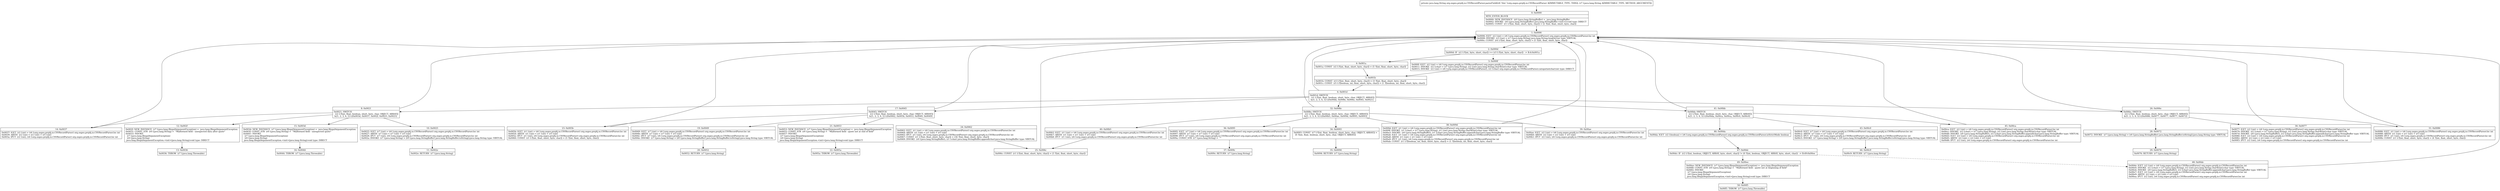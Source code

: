 digraph "CFG fororg.osgeo.proj4j.io.CSVRecordParser.parseField(Ljava\/lang\/String;)Ljava\/lang\/String;" {
Node_0 [shape=record,label="{0\:\ 0x0000|MTH_ENTER_BLOCK\l|0x0000: NEW_INSTANCE  (r0 I:java.lang.StringBuffer) =  java.lang.StringBuffer \l0x0002: INVOKE  (r0 I:java.lang.StringBuffer) java.lang.StringBuffer.\<init\>():void type: DIRECT \l0x0005: CONST  (r1 I:?[int, float, short, byte, char]) = (2 ?[int, float, short, byte, char]) \l}"];
Node_1 [shape=record,label="{1\:\ 0x0006|0x0006: IGET  (r2 I:int) = (r6 I:org.osgeo.proj4j.io.CSVRecordParser) org.osgeo.proj4j.io.CSVRecordParser.loc int \l0x0008: INVOKE  (r3 I:int) = (r7 I:java.lang.String) java.lang.String.length():int type: VIRTUAL \l0x000c: CONST  (r4 I:?[int, float, short, byte, char]) = (5 ?[int, float, short, byte, char]) \l}"];
Node_2 [shape=record,label="{2\:\ 0x000d|0x000d: IF  (r2 I:?[int, byte, short, char]) \>= (r3 I:?[int, byte, short, char])  \-\> B:4:0x001a \l}"];
Node_3 [shape=record,label="{3\:\ 0x000f|0x000f: IGET  (r2 I:int) = (r6 I:org.osgeo.proj4j.io.CSVRecordParser) org.osgeo.proj4j.io.CSVRecordParser.loc int \l0x0011: INVOKE  (r2 I:char) = (r7 I:java.lang.String), (r2 I:int) java.lang.String.charAt(int):char type: VIRTUAL \l0x0015: INVOKE  (r2 I:int) = (r6 I:org.osgeo.proj4j.io.CSVRecordParser), (r2 I:char) org.osgeo.proj4j.io.CSVRecordParser.categorize(char):int type: DIRECT \l}"];
Node_4 [shape=record,label="{4\:\ 0x001a|0x001a: CONST  (r2 I:?[int, float, short, byte, char]) = (5 ?[int, float, short, byte, char]) \l}"];
Node_5 [shape=record,label="{5\:\ 0x001b|0x001b: CONST  (r3 I:?[int, float, short, byte, char]) = (3 ?[int, float, short, byte, char]) \l0x001c: CONST  (r5 I:?[boolean, int, float, short, byte, char]) = (1 ?[boolean, int, float, short, byte, char]) \l}"];
Node_6 [shape=record,label="{6\:\ 0x001d|0x001d: SWITCH  \l  (r1 I:?[int, float, boolean, short, byte, char, OBJECT, ARRAY])\l k:[1, 2, 3, 4, 5] t:[0x00bb, 0x008e, 0x006e, 0x0045, 0x0021] \l}"];
Node_8 [shape=record,label="{8\:\ 0x0021|0x0021: SWITCH  \l  (r2 I:?[int, float, boolean, short, byte, char, OBJECT, ARRAY])\l k:[1, 2, 3, 4, 5] t:[0x003d, 0x0037, 0x002f, 0x0025, 0x0025] \l}"];
Node_10 [shape=record,label="{10\:\ 0x0025|0x0025: IGET  (r7 I:int) = (r6 I:org.osgeo.proj4j.io.CSVRecordParser) org.osgeo.proj4j.io.CSVRecordParser.loc int \l0x0027: ARITH  (r7 I:int) = (r7 I:int) + (r5 I:int) \l0x0028: IPUT  (r7 I:int), (r6 I:org.osgeo.proj4j.io.CSVRecordParser) org.osgeo.proj4j.io.CSVRecordParser.loc int \l0x002a: INVOKE  (r7 I:java.lang.String) = (r0 I:java.lang.StringBuffer) java.lang.StringBuffer.toString():java.lang.String type: VIRTUAL \l}"];
Node_11 [shape=record,label="{11\:\ 0x002e|0x002e: RETURN  (r7 I:java.lang.String) \l}"];
Node_12 [shape=record,label="{12\:\ 0x002f|0x002f: NEW_INSTANCE  (r7 I:java.lang.IllegalArgumentException) =  java.lang.IllegalArgumentException \l0x0031: CONST_STR  (r0 I:java.lang.String) =  \"Malformed field \- unexpected data after quote\" \l0x0033: INVOKE  \l  (r7 I:java.lang.IllegalArgumentException)\l  (r0 I:java.lang.String)\l java.lang.IllegalArgumentException.\<init\>(java.lang.String):void type: DIRECT \l}"];
Node_13 [shape=record,label="{13\:\ 0x0036|0x0036: THROW  (r7 I:java.lang.Throwable) \l}"];
Node_14 [shape=record,label="{14\:\ 0x0037|0x0037: IGET  (r2 I:int) = (r6 I:org.osgeo.proj4j.io.CSVRecordParser) org.osgeo.proj4j.io.CSVRecordParser.loc int \l0x0039: ARITH  (r2 I:int) = (r2 I:int) + (r5 I:int) \l0x003a: IPUT  (r2 I:int), (r6 I:org.osgeo.proj4j.io.CSVRecordParser) org.osgeo.proj4j.io.CSVRecordParser.loc int \l}"];
Node_15 [shape=record,label="{15\:\ 0x003d|0x003d: NEW_INSTANCE  (r7 I:java.lang.IllegalArgumentException) =  java.lang.IllegalArgumentException \l0x003f: CONST_STR  (r0 I:java.lang.String) =  \"Malformed field \- unexpected quote\" \l0x0041: INVOKE  \l  (r7 I:java.lang.IllegalArgumentException)\l  (r0 I:java.lang.String)\l java.lang.IllegalArgumentException.\<init\>(java.lang.String):void type: DIRECT \l}"];
Node_16 [shape=record,label="{16\:\ 0x0044|0x0044: THROW  (r7 I:java.lang.Throwable) \l}"];
Node_17 [shape=record,label="{17\:\ 0x0045|0x0045: SWITCH  \l  (r2 I:?[int, float, boolean, short, byte, char, OBJECT, ARRAY])\l k:[1, 2, 3, 4, 5] t:[0x0062, 0x005b, 0x0053, 0x0049, 0x0049] \l}"];
Node_19 [shape=record,label="{19\:\ 0x0049|0x0049: IGET  (r7 I:int) = (r6 I:org.osgeo.proj4j.io.CSVRecordParser) org.osgeo.proj4j.io.CSVRecordParser.loc int \l0x004b: ARITH  (r7 I:int) = (r7 I:int) + (r5 I:int) \l0x004c: IPUT  (r7 I:int), (r6 I:org.osgeo.proj4j.io.CSVRecordParser) org.osgeo.proj4j.io.CSVRecordParser.loc int \l0x004e: INVOKE  (r7 I:java.lang.String) = (r0 I:java.lang.StringBuffer) java.lang.StringBuffer.toString():java.lang.String type: VIRTUAL \l}"];
Node_20 [shape=record,label="{20\:\ 0x0052|0x0052: RETURN  (r7 I:java.lang.String) \l}"];
Node_21 [shape=record,label="{21\:\ 0x0053|0x0053: NEW_INSTANCE  (r7 I:java.lang.IllegalArgumentException) =  java.lang.IllegalArgumentException \l0x0055: CONST_STR  (r0 I:java.lang.String) =  \"Malformed field \- quote not at end of field\" \l0x0057: INVOKE  \l  (r7 I:java.lang.IllegalArgumentException)\l  (r0 I:java.lang.String)\l java.lang.IllegalArgumentException.\<init\>(java.lang.String):void type: DIRECT \l}"];
Node_22 [shape=record,label="{22\:\ 0x005a|0x005a: THROW  (r7 I:java.lang.Throwable) \l}"];
Node_23 [shape=record,label="{23\:\ 0x005b|0x005b: IGET  (r1 I:int) = (r6 I:org.osgeo.proj4j.io.CSVRecordParser) org.osgeo.proj4j.io.CSVRecordParser.loc int \l0x005d: ARITH  (r1 I:int) = (r1 I:int) + (r5 I:int) \l0x005e: IPUT  (r1 I:int), (r6 I:org.osgeo.proj4j.io.CSVRecordParser) org.osgeo.proj4j.io.CSVRecordParser.loc int \l0x0060: CONST  (r1 I:?[int, float, short, byte, char]) = (5 ?[int, float, short, byte, char]) \l}"];
Node_24 [shape=record,label="{24\:\ 0x0062|0x0062: IGET  (r1 I:int) = (r6 I:org.osgeo.proj4j.io.CSVRecordParser) org.osgeo.proj4j.io.CSVRecordParser.loc int \l0x0064: ARITH  (r1 I:int) = (r1 I:int) + (r5 I:int) \l0x0065: IPUT  (r1 I:int), (r6 I:org.osgeo.proj4j.io.CSVRecordParser) org.osgeo.proj4j.io.CSVRecordParser.loc int \l0x0067: CONST  (r1 I:?[int, float, short, byte, char]) = (34 ?[int, float, short, byte, char]) \l0x0069: INVOKE  (r0 I:java.lang.StringBuffer), (r1 I:char) java.lang.StringBuffer.append(char):java.lang.StringBuffer type: VIRTUAL \l}"];
Node_25 [shape=record,label="{25\:\ 0x006c|0x006c: CONST  (r1 I:?[int, float, short, byte, char]) = (3 ?[int, float, short, byte, char]) \l}"];
Node_26 [shape=record,label="{26\:\ 0x006e|0x006e: SWITCH  \l  (r2 I:?[int, float, boolean, short, byte, char, OBJECT, ARRAY])\l k:[1, 2, 3, 4, 5] t:[0x0086, 0x0077, 0x0077, 0x0077, 0x0072] \l}"];
Node_28 [shape=record,label="{28\:\ 0x0072|0x0072: INVOKE  (r7 I:java.lang.String) = (r0 I:java.lang.StringBuffer) java.lang.StringBuffer.toString():java.lang.String type: VIRTUAL \l}"];
Node_29 [shape=record,label="{29\:\ 0x0076|0x0076: RETURN  (r7 I:java.lang.String) \l}"];
Node_30 [shape=record,label="{30\:\ 0x0077|0x0077: IGET  (r2 I:int) = (r6 I:org.osgeo.proj4j.io.CSVRecordParser) org.osgeo.proj4j.io.CSVRecordParser.loc int \l0x0079: INVOKE  (r2 I:char) = (r7 I:java.lang.String), (r2 I:int) java.lang.String.charAt(int):char type: VIRTUAL \l0x007d: INVOKE  (r0 I:java.lang.StringBuffer), (r2 I:char) java.lang.StringBuffer.append(char):java.lang.StringBuffer type: VIRTUAL \l0x0080: IGET  (r2 I:int) = (r6 I:org.osgeo.proj4j.io.CSVRecordParser) org.osgeo.proj4j.io.CSVRecordParser.loc int \l0x0082: ARITH  (r2 I:int) = (r2 I:int) + (r5 I:int) \l0x0083: IPUT  (r2 I:int), (r6 I:org.osgeo.proj4j.io.CSVRecordParser) org.osgeo.proj4j.io.CSVRecordParser.loc int \l}"];
Node_31 [shape=record,label="{31\:\ 0x0086|0x0086: IGET  (r1 I:int) = (r6 I:org.osgeo.proj4j.io.CSVRecordParser) org.osgeo.proj4j.io.CSVRecordParser.loc int \l0x0088: ARITH  (r1 I:int) = (r1 I:int) + (r5 I:int) \l0x0089: IPUT  (r1 I:int), (r6 I:org.osgeo.proj4j.io.CSVRecordParser) org.osgeo.proj4j.io.CSVRecordParser.loc int \l0x008b: CONST  (r1 I:?[int, float, short, byte, char]) = (4 ?[int, float, short, byte, char]) \l}"];
Node_32 [shape=record,label="{32\:\ 0x008e|0x008e: SWITCH  \l  (r2 I:?[int, float, boolean, short, byte, char, OBJECT, ARRAY])\l k:[1, 2, 3, 4, 5] t:[0x00b5, 0x00ae, 0x009d, 0x0095, 0x0093] \l}"];
Node_34 [shape=record,label="{34\:\ 0x0093|0x0093: CONST  (r7 I:?[int, float, boolean, short, byte, char, OBJECT, ARRAY]) = \l  (0 ?[int, float, boolean, short, byte, char, OBJECT, ARRAY])\l \l}"];
Node_35 [shape=record,label="{35\:\ 0x0094|0x0094: RETURN  (r7 I:java.lang.String) \l}"];
Node_36 [shape=record,label="{36\:\ 0x0095|0x0095: IGET  (r7 I:int) = (r6 I:org.osgeo.proj4j.io.CSVRecordParser) org.osgeo.proj4j.io.CSVRecordParser.loc int \l0x0097: ARITH  (r7 I:int) = (r7 I:int) + (r5 I:int) \l0x0098: IPUT  (r7 I:int), (r6 I:org.osgeo.proj4j.io.CSVRecordParser) org.osgeo.proj4j.io.CSVRecordParser.loc int \l0x009a: CONST_STR  (r7 I:java.lang.String) =  \"\" \l}"];
Node_37 [shape=record,label="{37\:\ 0x009c|0x009c: RETURN  (r7 I:java.lang.String) \l}"];
Node_38 [shape=record,label="{38\:\ 0x009d|0x009d: IGET  (r1 I:int) = (r6 I:org.osgeo.proj4j.io.CSVRecordParser) org.osgeo.proj4j.io.CSVRecordParser.loc int \l0x009f: INVOKE  (r1 I:char) = (r7 I:java.lang.String), (r1 I:int) java.lang.String.charAt(int):char type: VIRTUAL \l0x00a3: INVOKE  (r0 I:java.lang.StringBuffer), (r1 I:char) java.lang.StringBuffer.append(char):java.lang.StringBuffer type: VIRTUAL \l0x00a6: IGET  (r1 I:int) = (r6 I:org.osgeo.proj4j.io.CSVRecordParser) org.osgeo.proj4j.io.CSVRecordParser.loc int \l0x00a8: ARITH  (r1 I:int) = (r1 I:int) + (r5 I:int) \l0x00a9: IPUT  (r1 I:int), (r6 I:org.osgeo.proj4j.io.CSVRecordParser) org.osgeo.proj4j.io.CSVRecordParser.loc int \l0x00ab: CONST  (r1 I:?[boolean, int, float, short, byte, char]) = (1 ?[boolean, int, float, short, byte, char]) \l}"];
Node_39 [shape=record,label="{39\:\ 0x00ae|0x00ae: IGET  (r2 I:int) = (r6 I:org.osgeo.proj4j.io.CSVRecordParser) org.osgeo.proj4j.io.CSVRecordParser.loc int \l0x00b0: ARITH  (r2 I:int) = (r2 I:int) + (r5 I:int) \l0x00b1: IPUT  (r2 I:int), (r6 I:org.osgeo.proj4j.io.CSVRecordParser) org.osgeo.proj4j.io.CSVRecordParser.loc int \l}"];
Node_40 [shape=record,label="{40\:\ 0x00b5|0x00b5: IGET  (r1 I:int) = (r6 I:org.osgeo.proj4j.io.CSVRecordParser) org.osgeo.proj4j.io.CSVRecordParser.loc int \l0x00b7: ARITH  (r1 I:int) = (r1 I:int) + (r5 I:int) \l0x00b8: IPUT  (r1 I:int), (r6 I:org.osgeo.proj4j.io.CSVRecordParser) org.osgeo.proj4j.io.CSVRecordParser.loc int \l}"];
Node_41 [shape=record,label="{41\:\ 0x00bb|0x00bb: SWITCH  \l  (r2 I:?[int, float, boolean, short, byte, char, OBJECT, ARRAY])\l k:[1, 2, 3, 4, 5] t:[0x00da, 0x00ca, 0x00ca, 0x00c0, 0x00c0] \l}"];
Node_43 [shape=record,label="{43\:\ 0x00c0|0x00c0: IGET  (r7 I:int) = (r6 I:org.osgeo.proj4j.io.CSVRecordParser) org.osgeo.proj4j.io.CSVRecordParser.loc int \l0x00c2: ARITH  (r7 I:int) = (r7 I:int) + (r5 I:int) \l0x00c3: IPUT  (r7 I:int), (r6 I:org.osgeo.proj4j.io.CSVRecordParser) org.osgeo.proj4j.io.CSVRecordParser.loc int \l0x00c5: INVOKE  (r7 I:java.lang.String) = (r0 I:java.lang.StringBuffer) java.lang.StringBuffer.toString():java.lang.String type: VIRTUAL \l}"];
Node_44 [shape=record,label="{44\:\ 0x00c9|0x00c9: RETURN  (r7 I:java.lang.String) \l}"];
Node_45 [shape=record,label="{45\:\ 0x00ca|0x00ca: IGET  (r2 I:int) = (r6 I:org.osgeo.proj4j.io.CSVRecordParser) org.osgeo.proj4j.io.CSVRecordParser.loc int \l0x00cc: INVOKE  (r2 I:char) = (r7 I:java.lang.String), (r2 I:int) java.lang.String.charAt(int):char type: VIRTUAL \l0x00d0: INVOKE  (r0 I:java.lang.StringBuffer), (r2 I:char) java.lang.StringBuffer.append(char):java.lang.StringBuffer type: VIRTUAL \l0x00d3: IGET  (r2 I:int) = (r6 I:org.osgeo.proj4j.io.CSVRecordParser) org.osgeo.proj4j.io.CSVRecordParser.loc int \l0x00d5: ARITH  (r2 I:int) = (r2 I:int) + (r5 I:int) \l0x00d6: IPUT  (r2 I:int), (r6 I:org.osgeo.proj4j.io.CSVRecordParser) org.osgeo.proj4j.io.CSVRecordParser.loc int \l}"];
Node_46 [shape=record,label="{46\:\ 0x00da|0x00da: IGET  (r2 I:boolean) = (r6 I:org.osgeo.proj4j.io.CSVRecordParser) org.osgeo.proj4j.io.CSVRecordParser.isStrictMode boolean \l}"];
Node_47 [shape=record,label="{47\:\ 0x00dc|0x00dc: IF  (r2 I:?[int, boolean, OBJECT, ARRAY, byte, short, char]) != (0 ?[int, boolean, OBJECT, ARRAY, byte, short, char])  \-\> B:49:0x00ee \l}"];
Node_48 [shape=record,label="{48\:\ 0x00de|0x00de: IGET  (r2 I:int) = (r6 I:org.osgeo.proj4j.io.CSVRecordParser) org.osgeo.proj4j.io.CSVRecordParser.loc int \l0x00e0: INVOKE  (r2 I:char) = (r7 I:java.lang.String), (r2 I:int) java.lang.String.charAt(int):char type: VIRTUAL \l0x00e4: INVOKE  (r0 I:java.lang.StringBuffer), (r2 I:char) java.lang.StringBuffer.append(char):java.lang.StringBuffer type: VIRTUAL \l0x00e7: IGET  (r2 I:int) = (r6 I:org.osgeo.proj4j.io.CSVRecordParser) org.osgeo.proj4j.io.CSVRecordParser.loc int \l0x00e9: ARITH  (r2 I:int) = (r2 I:int) + (r5 I:int) \l0x00ea: IPUT  (r2 I:int), (r6 I:org.osgeo.proj4j.io.CSVRecordParser) org.osgeo.proj4j.io.CSVRecordParser.loc int \l}"];
Node_49 [shape=record,label="{49\:\ 0x00ee|0x00ee: NEW_INSTANCE  (r7 I:java.lang.IllegalArgumentException) =  java.lang.IllegalArgumentException \l0x00f0: CONST_STR  (r0 I:java.lang.String) =  \"Malformed field \- quote not at beginning of field\" \l0x00f2: INVOKE  \l  (r7 I:java.lang.IllegalArgumentException)\l  (r0 I:java.lang.String)\l java.lang.IllegalArgumentException.\<init\>(java.lang.String):void type: DIRECT \l}"];
Node_50 [shape=record,label="{50\:\ 0x00f5|0x00f5: THROW  (r7 I:java.lang.Throwable) \l}"];
MethodNode[shape=record,label="{private java.lang.String org.osgeo.proj4j.io.CSVRecordParser.parseField((r6 'this' I:org.osgeo.proj4j.io.CSVRecordParser A[IMMUTABLE_TYPE, THIS]), (r7 I:java.lang.String A[IMMUTABLE_TYPE, METHOD_ARGUMENT])) }"];
MethodNode -> Node_0;
Node_0 -> Node_1;
Node_1 -> Node_2;
Node_2 -> Node_3[style=dashed];
Node_2 -> Node_4;
Node_3 -> Node_5;
Node_4 -> Node_5;
Node_5 -> Node_6;
Node_6 -> Node_8;
Node_6 -> Node_17;
Node_6 -> Node_26;
Node_6 -> Node_32;
Node_6 -> Node_41;
Node_6 -> Node_1;
Node_8 -> Node_10;
Node_8 -> Node_12;
Node_8 -> Node_14;
Node_8 -> Node_15;
Node_8 -> Node_1;
Node_10 -> Node_11;
Node_12 -> Node_13;
Node_14 -> Node_1;
Node_15 -> Node_16;
Node_17 -> Node_19;
Node_17 -> Node_21;
Node_17 -> Node_23;
Node_17 -> Node_24;
Node_17 -> Node_1;
Node_19 -> Node_20;
Node_21 -> Node_22;
Node_23 -> Node_1;
Node_24 -> Node_25;
Node_25 -> Node_1;
Node_26 -> Node_28;
Node_26 -> Node_30;
Node_26 -> Node_31;
Node_26 -> Node_1;
Node_28 -> Node_29;
Node_30 -> Node_1;
Node_31 -> Node_1;
Node_32 -> Node_34;
Node_32 -> Node_36;
Node_32 -> Node_38;
Node_32 -> Node_39;
Node_32 -> Node_40;
Node_32 -> Node_1;
Node_34 -> Node_35;
Node_36 -> Node_37;
Node_38 -> Node_1;
Node_39 -> Node_1;
Node_40 -> Node_25;
Node_41 -> Node_43;
Node_41 -> Node_45;
Node_41 -> Node_46;
Node_41 -> Node_1;
Node_43 -> Node_44;
Node_45 -> Node_1;
Node_46 -> Node_47;
Node_47 -> Node_48[style=dashed];
Node_47 -> Node_49;
Node_48 -> Node_1;
Node_49 -> Node_50;
}

